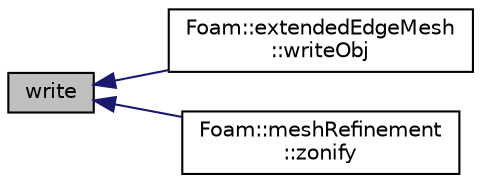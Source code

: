 digraph "write"
{
  bgcolor="transparent";
  edge [fontname="Helvetica",fontsize="10",labelfontname="Helvetica",labelfontsize="10"];
  node [fontname="Helvetica",fontsize="10",shape=record];
  rankdir="LR";
  Node1 [label="write",height=0.2,width=0.4,color="black", fillcolor="grey75", style="filled", fontcolor="black"];
  Node1 -> Node2 [dir="back",color="midnightblue",fontsize="10",style="solid",fontname="Helvetica"];
  Node2 [label="Foam::extendedEdgeMesh\l::writeObj",height=0.2,width=0.4,color="black",URL="$a00700.html#af78e21d23a56aa4355af14059f2b2770",tooltip="Write all components of the extendedEdgeMesh as obj files. "];
  Node1 -> Node3 [dir="back",color="midnightblue",fontsize="10",style="solid",fontname="Helvetica"];
  Node3 [label="Foam::meshRefinement\l::zonify",height=0.2,width=0.4,color="black",URL="$a01469.html#a90cf965dfe02eb20f11a4a8c6035747f",tooltip="Put faces/cells into zones according to surface specification. "];
}
